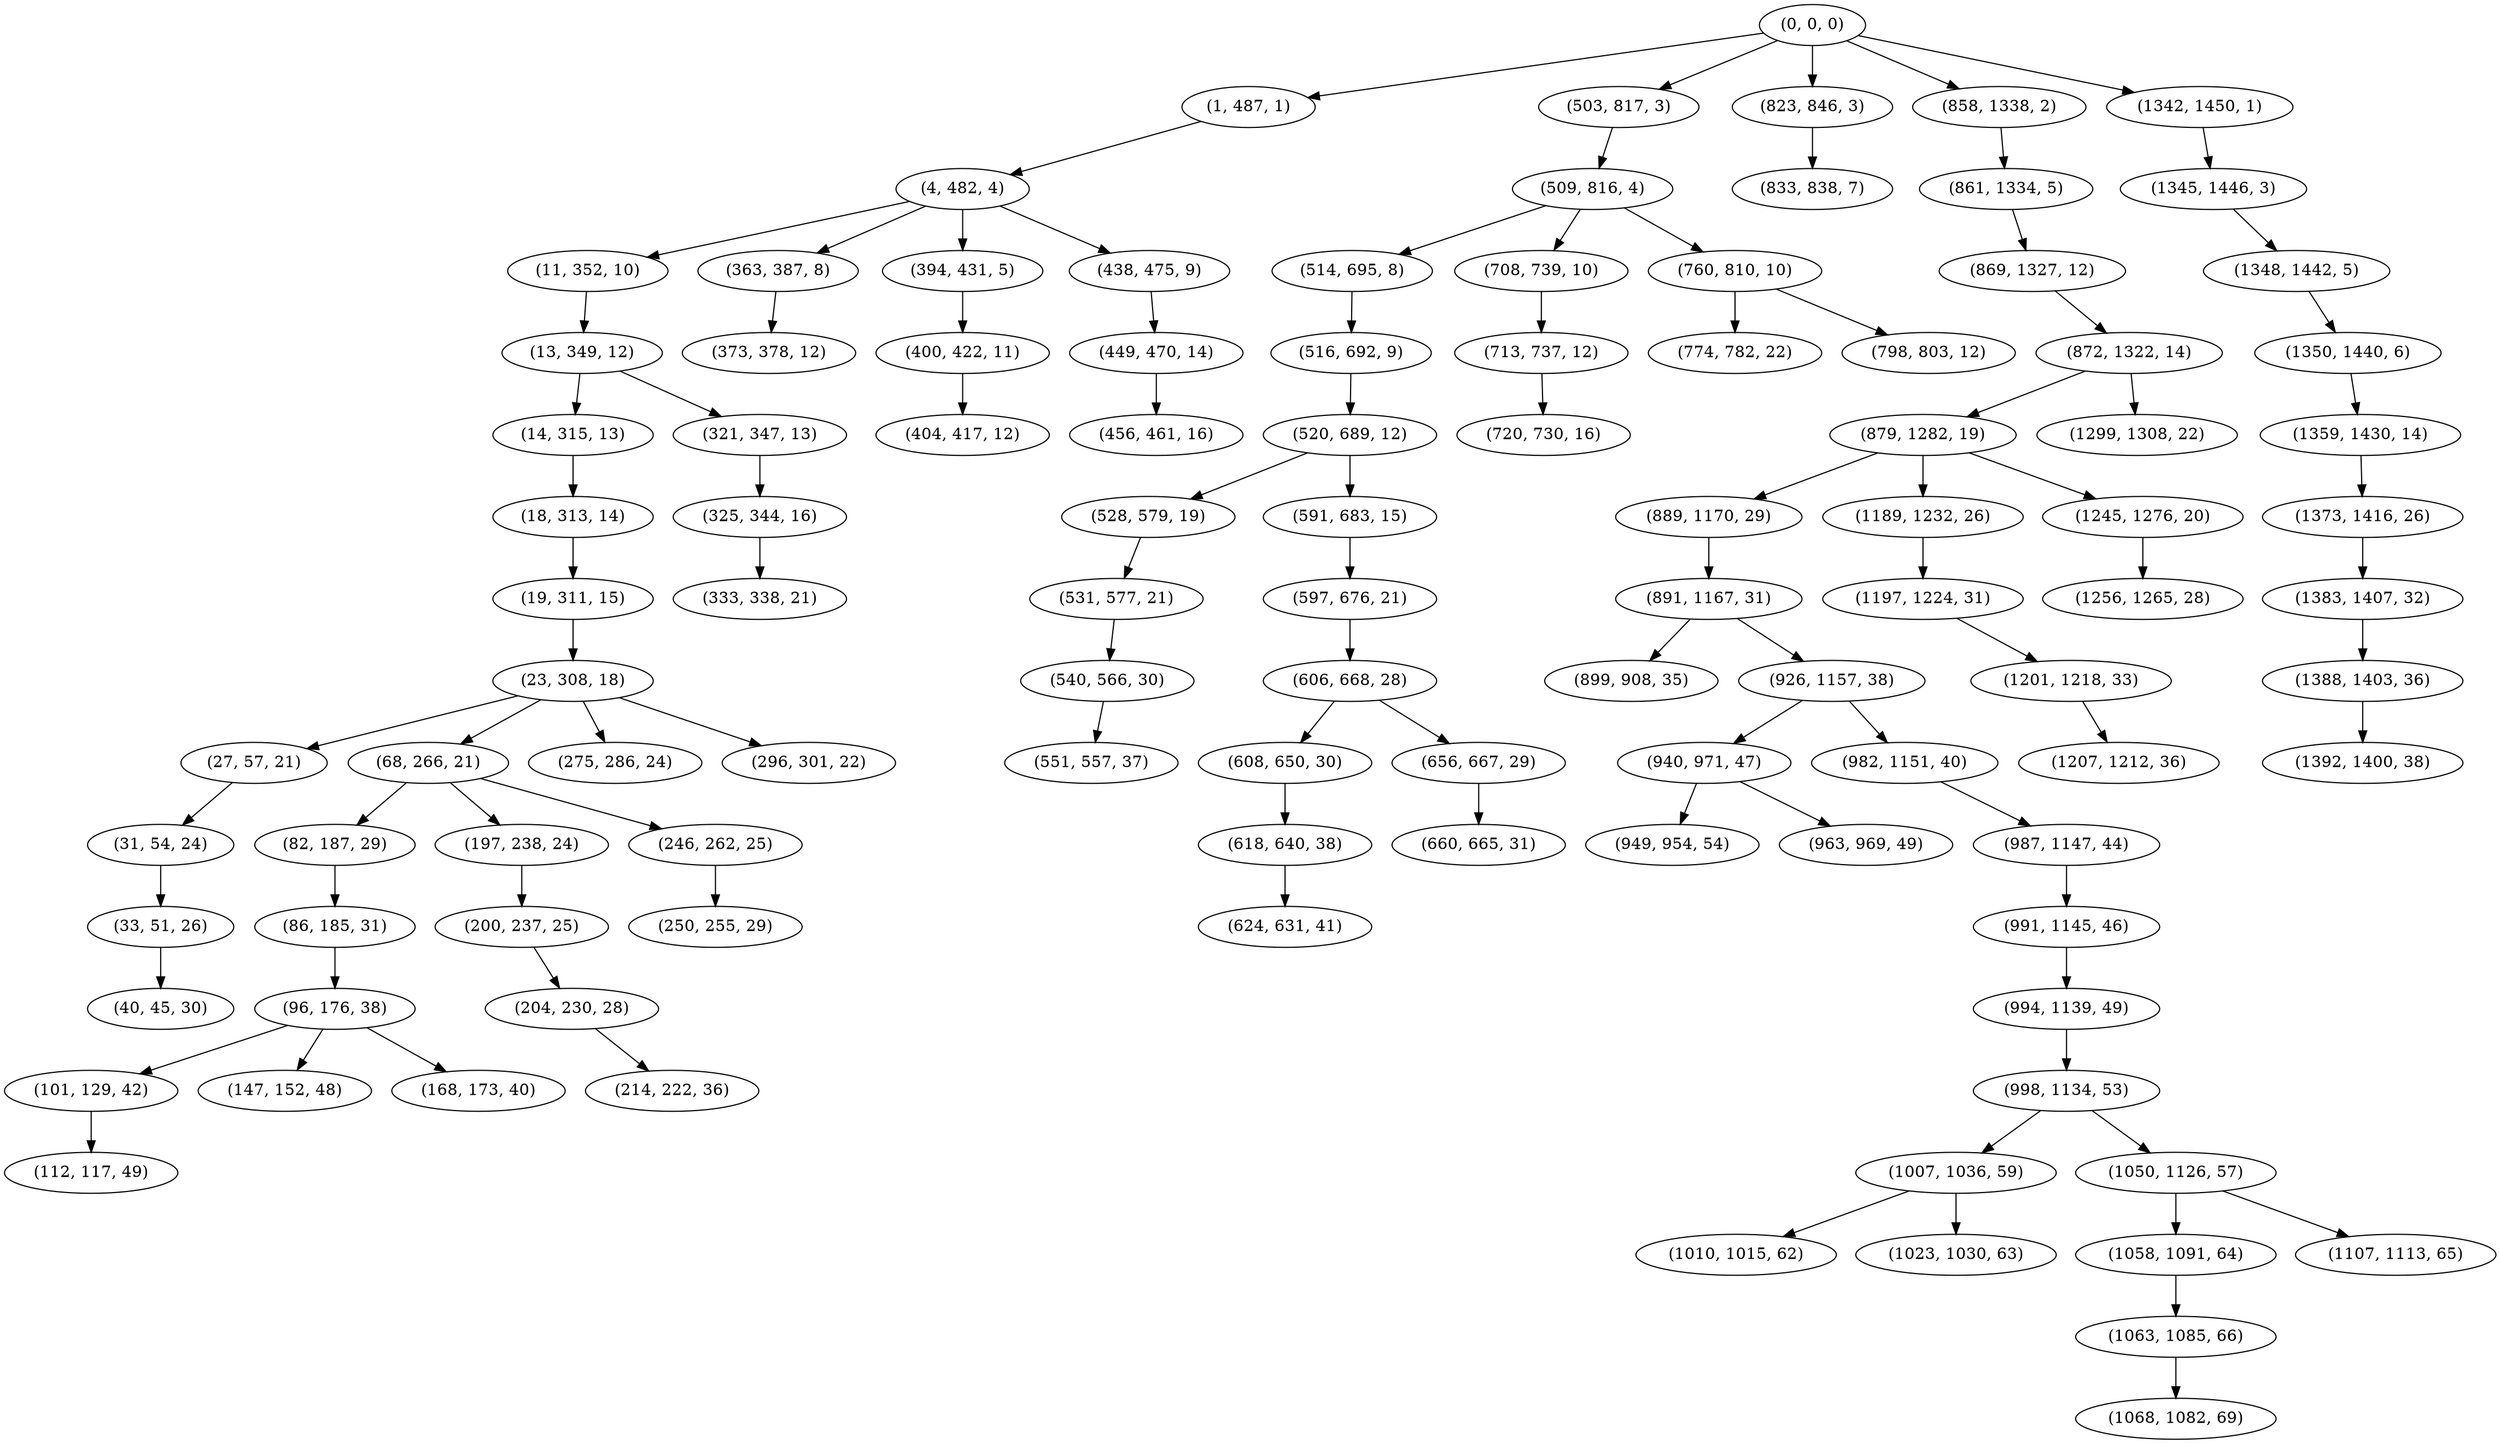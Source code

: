 digraph tree {
    "(0, 0, 0)";
    "(1, 487, 1)";
    "(4, 482, 4)";
    "(11, 352, 10)";
    "(13, 349, 12)";
    "(14, 315, 13)";
    "(18, 313, 14)";
    "(19, 311, 15)";
    "(23, 308, 18)";
    "(27, 57, 21)";
    "(31, 54, 24)";
    "(33, 51, 26)";
    "(40, 45, 30)";
    "(68, 266, 21)";
    "(82, 187, 29)";
    "(86, 185, 31)";
    "(96, 176, 38)";
    "(101, 129, 42)";
    "(112, 117, 49)";
    "(147, 152, 48)";
    "(168, 173, 40)";
    "(197, 238, 24)";
    "(200, 237, 25)";
    "(204, 230, 28)";
    "(214, 222, 36)";
    "(246, 262, 25)";
    "(250, 255, 29)";
    "(275, 286, 24)";
    "(296, 301, 22)";
    "(321, 347, 13)";
    "(325, 344, 16)";
    "(333, 338, 21)";
    "(363, 387, 8)";
    "(373, 378, 12)";
    "(394, 431, 5)";
    "(400, 422, 11)";
    "(404, 417, 12)";
    "(438, 475, 9)";
    "(449, 470, 14)";
    "(456, 461, 16)";
    "(503, 817, 3)";
    "(509, 816, 4)";
    "(514, 695, 8)";
    "(516, 692, 9)";
    "(520, 689, 12)";
    "(528, 579, 19)";
    "(531, 577, 21)";
    "(540, 566, 30)";
    "(551, 557, 37)";
    "(591, 683, 15)";
    "(597, 676, 21)";
    "(606, 668, 28)";
    "(608, 650, 30)";
    "(618, 640, 38)";
    "(624, 631, 41)";
    "(656, 667, 29)";
    "(660, 665, 31)";
    "(708, 739, 10)";
    "(713, 737, 12)";
    "(720, 730, 16)";
    "(760, 810, 10)";
    "(774, 782, 22)";
    "(798, 803, 12)";
    "(823, 846, 3)";
    "(833, 838, 7)";
    "(858, 1338, 2)";
    "(861, 1334, 5)";
    "(869, 1327, 12)";
    "(872, 1322, 14)";
    "(879, 1282, 19)";
    "(889, 1170, 29)";
    "(891, 1167, 31)";
    "(899, 908, 35)";
    "(926, 1157, 38)";
    "(940, 971, 47)";
    "(949, 954, 54)";
    "(963, 969, 49)";
    "(982, 1151, 40)";
    "(987, 1147, 44)";
    "(991, 1145, 46)";
    "(994, 1139, 49)";
    "(998, 1134, 53)";
    "(1007, 1036, 59)";
    "(1010, 1015, 62)";
    "(1023, 1030, 63)";
    "(1050, 1126, 57)";
    "(1058, 1091, 64)";
    "(1063, 1085, 66)";
    "(1068, 1082, 69)";
    "(1107, 1113, 65)";
    "(1189, 1232, 26)";
    "(1197, 1224, 31)";
    "(1201, 1218, 33)";
    "(1207, 1212, 36)";
    "(1245, 1276, 20)";
    "(1256, 1265, 28)";
    "(1299, 1308, 22)";
    "(1342, 1450, 1)";
    "(1345, 1446, 3)";
    "(1348, 1442, 5)";
    "(1350, 1440, 6)";
    "(1359, 1430, 14)";
    "(1373, 1416, 26)";
    "(1383, 1407, 32)";
    "(1388, 1403, 36)";
    "(1392, 1400, 38)";
    "(0, 0, 0)" -> "(1, 487, 1)";
    "(0, 0, 0)" -> "(503, 817, 3)";
    "(0, 0, 0)" -> "(823, 846, 3)";
    "(0, 0, 0)" -> "(858, 1338, 2)";
    "(0, 0, 0)" -> "(1342, 1450, 1)";
    "(1, 487, 1)" -> "(4, 482, 4)";
    "(4, 482, 4)" -> "(11, 352, 10)";
    "(4, 482, 4)" -> "(363, 387, 8)";
    "(4, 482, 4)" -> "(394, 431, 5)";
    "(4, 482, 4)" -> "(438, 475, 9)";
    "(11, 352, 10)" -> "(13, 349, 12)";
    "(13, 349, 12)" -> "(14, 315, 13)";
    "(13, 349, 12)" -> "(321, 347, 13)";
    "(14, 315, 13)" -> "(18, 313, 14)";
    "(18, 313, 14)" -> "(19, 311, 15)";
    "(19, 311, 15)" -> "(23, 308, 18)";
    "(23, 308, 18)" -> "(27, 57, 21)";
    "(23, 308, 18)" -> "(68, 266, 21)";
    "(23, 308, 18)" -> "(275, 286, 24)";
    "(23, 308, 18)" -> "(296, 301, 22)";
    "(27, 57, 21)" -> "(31, 54, 24)";
    "(31, 54, 24)" -> "(33, 51, 26)";
    "(33, 51, 26)" -> "(40, 45, 30)";
    "(68, 266, 21)" -> "(82, 187, 29)";
    "(68, 266, 21)" -> "(197, 238, 24)";
    "(68, 266, 21)" -> "(246, 262, 25)";
    "(82, 187, 29)" -> "(86, 185, 31)";
    "(86, 185, 31)" -> "(96, 176, 38)";
    "(96, 176, 38)" -> "(101, 129, 42)";
    "(96, 176, 38)" -> "(147, 152, 48)";
    "(96, 176, 38)" -> "(168, 173, 40)";
    "(101, 129, 42)" -> "(112, 117, 49)";
    "(197, 238, 24)" -> "(200, 237, 25)";
    "(200, 237, 25)" -> "(204, 230, 28)";
    "(204, 230, 28)" -> "(214, 222, 36)";
    "(246, 262, 25)" -> "(250, 255, 29)";
    "(321, 347, 13)" -> "(325, 344, 16)";
    "(325, 344, 16)" -> "(333, 338, 21)";
    "(363, 387, 8)" -> "(373, 378, 12)";
    "(394, 431, 5)" -> "(400, 422, 11)";
    "(400, 422, 11)" -> "(404, 417, 12)";
    "(438, 475, 9)" -> "(449, 470, 14)";
    "(449, 470, 14)" -> "(456, 461, 16)";
    "(503, 817, 3)" -> "(509, 816, 4)";
    "(509, 816, 4)" -> "(514, 695, 8)";
    "(509, 816, 4)" -> "(708, 739, 10)";
    "(509, 816, 4)" -> "(760, 810, 10)";
    "(514, 695, 8)" -> "(516, 692, 9)";
    "(516, 692, 9)" -> "(520, 689, 12)";
    "(520, 689, 12)" -> "(528, 579, 19)";
    "(520, 689, 12)" -> "(591, 683, 15)";
    "(528, 579, 19)" -> "(531, 577, 21)";
    "(531, 577, 21)" -> "(540, 566, 30)";
    "(540, 566, 30)" -> "(551, 557, 37)";
    "(591, 683, 15)" -> "(597, 676, 21)";
    "(597, 676, 21)" -> "(606, 668, 28)";
    "(606, 668, 28)" -> "(608, 650, 30)";
    "(606, 668, 28)" -> "(656, 667, 29)";
    "(608, 650, 30)" -> "(618, 640, 38)";
    "(618, 640, 38)" -> "(624, 631, 41)";
    "(656, 667, 29)" -> "(660, 665, 31)";
    "(708, 739, 10)" -> "(713, 737, 12)";
    "(713, 737, 12)" -> "(720, 730, 16)";
    "(760, 810, 10)" -> "(774, 782, 22)";
    "(760, 810, 10)" -> "(798, 803, 12)";
    "(823, 846, 3)" -> "(833, 838, 7)";
    "(858, 1338, 2)" -> "(861, 1334, 5)";
    "(861, 1334, 5)" -> "(869, 1327, 12)";
    "(869, 1327, 12)" -> "(872, 1322, 14)";
    "(872, 1322, 14)" -> "(879, 1282, 19)";
    "(872, 1322, 14)" -> "(1299, 1308, 22)";
    "(879, 1282, 19)" -> "(889, 1170, 29)";
    "(879, 1282, 19)" -> "(1189, 1232, 26)";
    "(879, 1282, 19)" -> "(1245, 1276, 20)";
    "(889, 1170, 29)" -> "(891, 1167, 31)";
    "(891, 1167, 31)" -> "(899, 908, 35)";
    "(891, 1167, 31)" -> "(926, 1157, 38)";
    "(926, 1157, 38)" -> "(940, 971, 47)";
    "(926, 1157, 38)" -> "(982, 1151, 40)";
    "(940, 971, 47)" -> "(949, 954, 54)";
    "(940, 971, 47)" -> "(963, 969, 49)";
    "(982, 1151, 40)" -> "(987, 1147, 44)";
    "(987, 1147, 44)" -> "(991, 1145, 46)";
    "(991, 1145, 46)" -> "(994, 1139, 49)";
    "(994, 1139, 49)" -> "(998, 1134, 53)";
    "(998, 1134, 53)" -> "(1007, 1036, 59)";
    "(998, 1134, 53)" -> "(1050, 1126, 57)";
    "(1007, 1036, 59)" -> "(1010, 1015, 62)";
    "(1007, 1036, 59)" -> "(1023, 1030, 63)";
    "(1050, 1126, 57)" -> "(1058, 1091, 64)";
    "(1050, 1126, 57)" -> "(1107, 1113, 65)";
    "(1058, 1091, 64)" -> "(1063, 1085, 66)";
    "(1063, 1085, 66)" -> "(1068, 1082, 69)";
    "(1189, 1232, 26)" -> "(1197, 1224, 31)";
    "(1197, 1224, 31)" -> "(1201, 1218, 33)";
    "(1201, 1218, 33)" -> "(1207, 1212, 36)";
    "(1245, 1276, 20)" -> "(1256, 1265, 28)";
    "(1342, 1450, 1)" -> "(1345, 1446, 3)";
    "(1345, 1446, 3)" -> "(1348, 1442, 5)";
    "(1348, 1442, 5)" -> "(1350, 1440, 6)";
    "(1350, 1440, 6)" -> "(1359, 1430, 14)";
    "(1359, 1430, 14)" -> "(1373, 1416, 26)";
    "(1373, 1416, 26)" -> "(1383, 1407, 32)";
    "(1383, 1407, 32)" -> "(1388, 1403, 36)";
    "(1388, 1403, 36)" -> "(1392, 1400, 38)";
}
